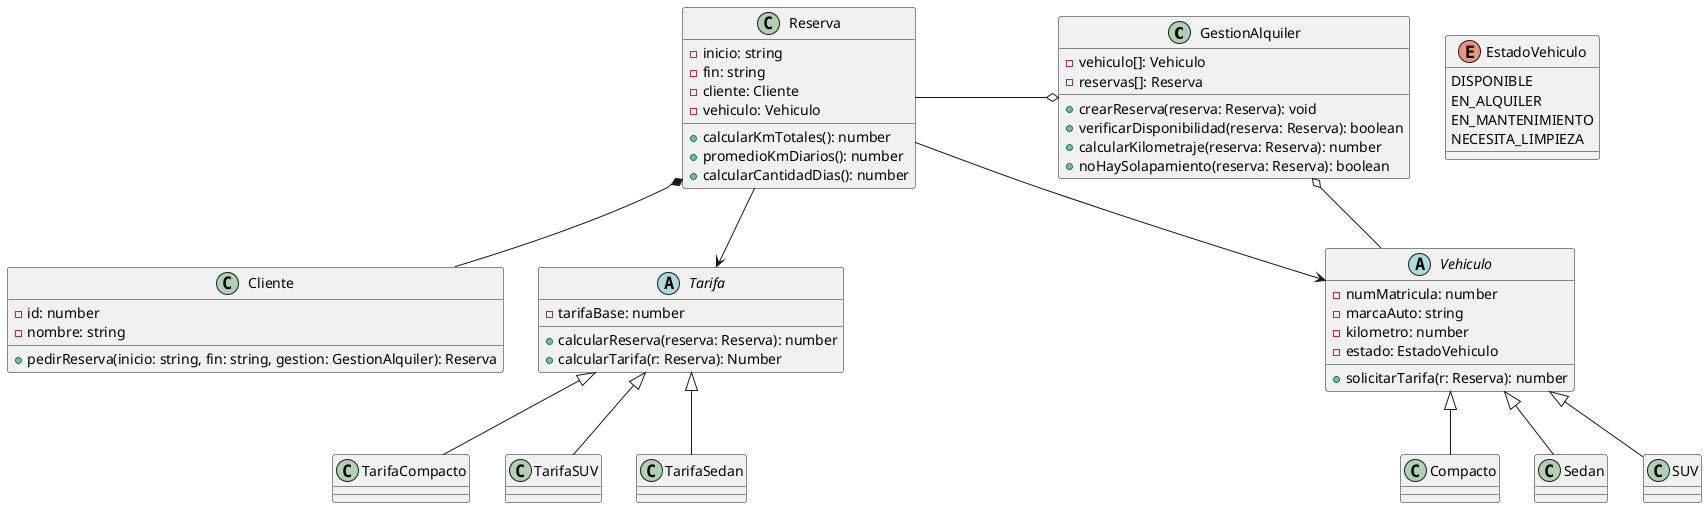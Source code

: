 @startuml practico

class GestionAlquiler{
    - vehiculo[]: Vehiculo
    - reservas[]: Reserva
    + crearReserva(reserva: Reserva): void
    + verificarDisponibilidad(reserva: Reserva): boolean
    + calcularKilometraje(reserva: Reserva): number
    + noHaySolapamiento(reserva: Reserva): boolean
}

enum EstadoVehiculo {
  DISPONIBLE
  EN_ALQUILER
  EN_MANTENIMIENTO
  NECESITA_LIMPIEZA
}

class Cliente{
    - id: number
    - nombre: string
    + pedirReserva(inicio: string, fin: string, gestion: GestionAlquiler): Reserva
}

class Reserva{
    - inicio: string
    - fin: string
    - cliente: Cliente
    - vehiculo: Vehiculo
    
    +calcularKmTotales(): number
    +promedioKmDiarios(): number
    +calcularCantidadDias(): number

}

abstract class Vehiculo{
    - numMatricula: number
    - marcaAuto: string
    - kilometro: number
    - estado: EstadoVehiculo
    + solicitarTarifa(r: Reserva): number
}

class Compacto extends Vehiculo
class Sedan extends Vehiculo
class SUV extends Vehiculo

abstract class Tarifa{
    - tarifaBase: number
    + calcularReserva(reserva: Reserva): number
    + calcularTarifa(r: Reserva): Number
}

class TarifaCompacto extends Tarifa
class TarifaSUV extends Tarifa
class TarifaSedan extends Tarifa

GestionAlquiler o-r- Vehiculo
GestionAlquiler o-l- Reserva
Reserva --> Tarifa
Reserva --> Vehiculo
Reserva *-- Cliente

note right of TarifaCompacto::calcularReserva
Base: $30 * días
+ exceso si >100km/día
end note

note right of TarifaSedan::calcularReserva
Base: $50 * días
+ $0.20 por km total
end note

note right of TarifaSUV::calcularReserva
Base: ($80 + $15 seguro) * días
+ exceso si >500 km total
end note

note left of Reserva::getKmDiarios()
devuelve el promedio de km recorridos por dia (KmTotales/cantidad de dias)
end note

@enduml
